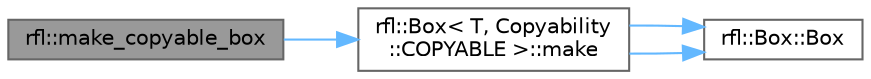 digraph "rfl::make_copyable_box"
{
 // LATEX_PDF_SIZE
  bgcolor="transparent";
  edge [fontname=Helvetica,fontsize=10,labelfontname=Helvetica,labelfontsize=10];
  node [fontname=Helvetica,fontsize=10,shape=box,height=0.2,width=0.4];
  rankdir="LR";
  Node1 [id="Node000001",label="rfl::make_copyable_box",height=0.2,width=0.4,color="gray40", fillcolor="grey60", style="filled", fontcolor="black",tooltip=" "];
  Node1 -> Node2 [id="edge1_Node000001_Node000002",color="steelblue1",style="solid",tooltip=" "];
  Node2 [id="Node000002",label="rfl::Box\< T, Copyability\l::COPYABLE \>::make",height=0.2,width=0.4,color="grey40", fillcolor="white", style="filled",URL="$classrfl_1_1_box.html#a00858ba6bc2b8eee5fb8117d29be3924",tooltip=" "];
  Node2 -> Node3 [id="edge2_Node000002_Node000003",color="steelblue1",style="solid",tooltip=" "];
  Node3 [id="Node000003",label="rfl::Box::Box",height=0.2,width=0.4,color="grey40", fillcolor="white", style="filled",URL="$classrfl_1_1_box.html#ae2becf61e440a0deed656cb05c1cf87b",tooltip=" "];
  Node2 -> Node3 [id="edge3_Node000002_Node000003",color="steelblue1",style="solid",tooltip=" "];
}
